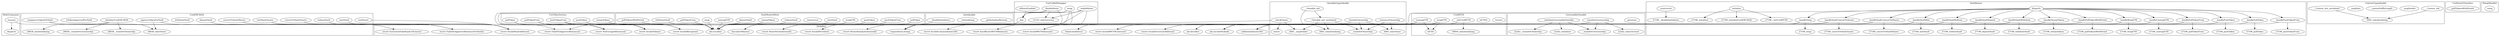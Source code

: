 strict digraph {
subgraph cluster_22371_MultiCommand {
label = "MultiCommand"
"22371_execute" [label="execute"]
"22371_dispatch" [label="dispatch"]
"22371_execute" -> "22371_dispatch"
}subgraph cluster_28838_UseIERC4626 {
label = "UseIERC4626"
"28838_convertToVaultAssets" [label="convertToVaultAssets"]
"28838_totalVaultAssets" [label="totalVaultAssets"]
"28838_convertToVaultShares" [label="convertToVaultShares"]
"28838_initializeUseIERC4626" [label="initializeUseIERC4626"]
"28838_depositVault" [label="depositVault"]
"28838_unapproveTokenForVault" [label="unapproveTokenForVault"]
"28838_vaultAsset" [label="vaultAsset"]
"28838_withdrawVault" [label="withdrawVault"]
"28838_mintVault" [label="mintVault"]
"28838_redeemVault" [label="redeemVault"]
"28838_isTokenApprovedForVault" [label="isTokenApprovedForVault"]
"28838_approveTokenForVault" [label="approveTokenForVault"]
"28838_approveTokenForVault" -> "28838_onlyOwner"
"28838_initializeUseIERC4626" -> "28838__transferOwnership"
"28838_initializeUseIERC4626" -> "28838_onlyInitializing"
"28838_initializeUseIERC4626" -> "28838__transferGovernorship"
"28838_unapproveTokenForVault" -> "28838_onlyOwner"
}subgraph cluster_31143_UseUnifiedSwapper {
label = "UseUnifiedSwapper"
"31143__key" [label="_key"]
"31143_disableRoute" [label="disableRoute"]
"31143_swap" [label="swap"]
"31143_isRouteEnabled" [label="isRouteEnabled"]
"31143_enableRoute" [label="enableRoute"]
"31143_isRouteEnabled" -> "31143__key"
"31143_swap" -> "31143__key"
"31143_enableRoute" -> "31143__key"
"31143_disableRoute" -> "31143_onlyGovernor"
"31143_enableRoute" -> "31143_onlyGovernor"
"31143_disableRoute" -> "31143__key"
}subgraph cluster_2665_OwnableUpgradeable {
label = "OwnableUpgradeable"
"2665_renounceOwnership" [label="renounceOwnership"]
"2665___Ownable_init_unchained" [label="__Ownable_init_unchained"]
"2665_transferOwnership" [label="transferOwnership"]
"2665_owner" [label="owner"]
"2665__transferOwnership" [label="_transferOwnership"]
"2665__checkOwner" [label="_checkOwner"]
"2665___Ownable_init" [label="__Ownable_init"]
"2665___Ownable_init" -> "2665_onlyInitializing"
"2665__checkOwner" -> "2665_owner"
"2665_renounceOwnership" -> "2665__transferOwnership"
"2665___Ownable_init_unchained" -> "2665__msgSender"
"2665___Ownable_init_unchained" -> "2665_onlyInitializing"
"2665__checkOwner" -> "2665__msgSender"
"2665_transferOwnership" -> "2665_onlyOwner"
"2665___Ownable_init" -> "2665___Ownable_init_unchained"
"2665_transferOwnership" -> "2665__transferOwnership"
"2665_renounceOwnership" -> "2665_onlyOwner"
"2665___Ownable_init_unchained" -> "2665__transferOwnership"
}subgraph cluster_5002_ContextUpgradeable {
label = "ContextUpgradeable"
"5002___Context_init" [label="__Context_init"]
"5002__msgSender" [label="_msgSender"]
"5002__contextSuffixLength" [label="_contextSuffixLength"]
"5002__msgData" [label="_msgData"]
"5002___Context_init_unchained" [label="__Context_init_unchained"]
"5002___Context_init" -> "5002_onlyInitializing"
"5002___Context_init_unchained" -> "5002_onlyInitializing"
}subgraph cluster_29257_UsePermitTransfers {
label = "UsePermitTransfers"
"29257_pullTokensWithPermit" [label="pullTokensWithPermit"]
}subgraph cluster_29708_UseTokenActions {
label = "UseTokenActions"
"29708_pushToken" [label="pushToken"]
"29708_pullToken" [label="pullToken"]
"29708_sweepTokens" [label="sweepTokens"]
"29708_pushTokenFrom" [label="pushTokenFrom"]
"29708_pullTokenFrom" [label="pullTokenFrom"]
}subgraph cluster_44589_VaultRouterMock {
label = "VaultRouterMock"
"44589_pushToken" [label="pushToken"]
"44589_wrapETH" [label="wrapETH"]
"44589_mintVault" [label="mintVault"]
"44589_redeemVault" [label="redeemVault"]
"44589_sweepTokens" [label="sweepTokens"]
"44589_constructor" [label="constructor"]
"44589_depositVault" [label="depositVault"]
"44589_unwrapETH" [label="unwrapETH"]
"44589_swap" [label="swap"]
"44589_pullTokenFrom" [label="pullTokenFrom"]
"44589_withdrawVault" [label="withdrawVault"]
"44589_pullTokensWithPermit" [label="pullTokensWithPermit"]
"44589_pullToken" [label="pullToken"]
"44589_pushTokenFrom" [label="pushTokenFrom"]
}subgraph cluster_3088_Initializable {
label = "Initializable"
"3088__getInitializedVersion" [label="_getInitializedVersion"]
"3088__isInitializing" [label="_isInitializing"]
"3088__disableInitializers" [label="_disableInitializers"]
}subgraph cluster_30004_UseWETH {
label = "UseWETH"
"30004_receive" [label="receive"]
"30004_wETH" [label="wETH"]
"30004_wETHA" [label="wETHA"]
"30004_wrapETH" [label="wrapETH"]
"30004_unwrapETH" [label="unwrapETH"]
"30004__initUseWETH" [label="_initUseWETH"]
"30004_unwrapETH" -> "30004_wETH"
"30004_wrapETH" -> "30004_wETH"
"30004__initUseWETH" -> "30004_onlyInitializing"
}subgraph cluster_22262_GovernableOwnable {
label = "GovernableOwnable"
"22262_governor" [label="governor"]
"22262__transferGovernorship" [label="_transferGovernorship"]
"22262_transferGovernorship" [label="transferGovernorship"]
"22262__initializeGovernableOwnable" [label="_initializeGovernableOwnable"]
"22262__initializeGovernableOwnable" -> "22262__transferOwnership"
"22262_transferGovernorship" -> "22262_onlyGovernor"
"22262__initializeGovernableOwnable" -> "22262__transferGovernorship"
"22262_transferGovernorship" -> "22262__transferGovernorship"
"22262__initializeGovernableOwnable" -> "22262_initializer"
}subgraph cluster_37815_ISwapHandler {
label = "ISwapHandler"
"37815_swap" [label="swap"]
}subgraph cluster_27196_VaultRouter {
label = "VaultRouter"
"27196_dispatch" [label="dispatch"]
"27196_initialize" [label="initialize"]
"27196__handlePullToken" [label="_handlePullToken"]
"27196__handlePushTokenFrom" [label="_handlePushTokenFrom"]
"27196__handleVaultWithdraw" [label="_handleVaultWithdraw"]
"27196__handleSweepTokens" [label="_handleSweepTokens"]
"27196__handlePullTokenWithPermit" [label="_handlePullTokenWithPermit"]
"27196__handleVaultConvertToAssets" [label="_handleVaultConvertToAssets"]
"27196__handleWrapETH" [label="_handleWrapETH"]
"27196__handleVaultConvertToShares" [label="_handleVaultConvertToShares"]
"27196__handleUnwrapETH" [label="_handleUnwrapETH"]
"27196__handleVaultMint" [label="_handleVaultMint"]
"27196__handleVaultRedeem" [label="_handleVaultRedeem"]
"27196_constructor" [label="constructor"]
"27196__handleVaultDeposit" [label="_handleVaultDeposit"]
"27196__handlePullTokenFrom" [label="_handlePullTokenFrom"]
"27196__handlePushToken" [label="_handlePushToken"]
"27196__handleSwap" [label="_handleSwap"]
"27196_dispatch" -> "27196__handlePullTokenFrom"
"27196_dispatch" -> "27196__handlePullTokenWithPermit"
"27196__handlePullToken" -> "27196_pullToken"
"27196__handleUnwrapETH" -> "27196_unwrapETH"
"27196_dispatch" -> "27196__handleUnwrapETH"
"27196_dispatch" -> "27196__handleVaultRedeem"
"27196__handlePullTokenFrom" -> "27196_pullTokenFrom"
"27196__handlePullTokenWithPermit" -> "27196_pullTokensWithPermit"
"27196_initialize" -> "27196_initializer"
"27196__handleWrapETH" -> "27196_wrapETH"
"27196_initialize" -> "27196_initializeUseIERC4626"
"27196__handleVaultWithdraw" -> "27196_withdrawVault"
"27196_dispatch" -> "27196__handleWrapETH"
"27196_dispatch" -> "27196__handleSwap"
"27196_dispatch" -> "27196__handleVaultMint"
"27196_dispatch" -> "27196__handlePullToken"
"27196_dispatch" -> "27196__handleVaultDeposit"
"27196_dispatch" -> "27196__handleVaultConvertToShares"
"27196__handlePushToken" -> "27196_pushToken"
"27196__handleVaultConvertToShares" -> "27196_convertToVaultShares"
"27196_constructor" -> "27196__disableInitializers"
"27196__handleVaultDeposit" -> "27196_depositVault"
"27196__handleVaultConvertToAssets" -> "27196_convertToVaultAssets"
"27196__handleVaultRedeem" -> "27196_redeemVault"
"27196__handleVaultMint" -> "27196_mintVault"
"27196_dispatch" -> "27196__handlePushTokenFrom"
"27196__handlePushTokenFrom" -> "27196_pushTokenFrom"
"27196_dispatch" -> "27196__handleVaultConvertToAssets"
"27196_dispatch" -> "27196__handleSweepTokens"
"27196__handleSwap" -> "27196_swap"
"27196_initialize" -> "27196__initUseWETH"
"27196_dispatch" -> "27196__handleVaultWithdraw"
"27196__handleSweepTokens" -> "27196_sweepTokens"
"27196_dispatch" -> "27196__handlePushToken"
}subgraph cluster_solidity {
label = "[Solidity]"
"abi.encode()" 
"revert InvalidVaultAddress()" 
"revert InvalidCommand(uint256)" 
"revert ExecutionFailed(uint256,bytes)" 
"revert InvalidWETHContract()" 
"revert InvalidGovernorAddress()" 
"revert RouteNotAuthorized()" 
"revert InvalidProvider()" 
"abi.encodePacked()" 
"require(bool,string)" 
"abi.decode()" 
"balance(address)" 
"revert InvalidRecipient()" 
"revert InsufficientWETHBalance()" 
"calldataload(uint256)" 
"revert FailedToApproveAllowanceForVault()" 
"revert InvalidWETHAmount()" 
"revert RouteAlreadyAuthorized()" 
"revert NotEnoughAllowance()" 
"revert InvalidToken()" 
"revert FailedToApproveAllowance()" 
"keccak256(bytes)" 
"29708_pushTokenFrom" -> "revert NotEnoughAllowance()"
"29708_sweepTokens" -> "revert InvalidToken()"
"31143_enableRoute" -> "revert RouteAlreadyAuthorized()"
"30004_unwrapETH" -> "revert InsufficientWETHBalance()"
"44589_pushToken" -> "abi.encode()"
"29708_pushToken" -> "revert InvalidRecipient()"
"2665__checkOwner" -> "require(bool,string)"
"27196__handleVaultRedeem" -> "abi.encodePacked()"
"22371_execute" -> "revert ExecutionFailed(uint256,bytes)"
"31143_enableRoute" -> "revert FailedToApproveAllowance()"
"31143_swap" -> "revert InvalidProvider()"
"44589_pullTokenFrom" -> "abi.encode()"
"28838_convertToVaultShares" -> "revert InvalidVaultAddress()"
"29708_pullTokenFrom" -> "revert InvalidToken()"
"44589_redeemVault" -> "abi.encode()"
"30004__initUseWETH" -> "revert InvalidWETHContract()"
"30004_wrapETH" -> "balance(address)"
"44589_pullToken" -> "abi.encode()"
"27196__handleVaultDeposit" -> "abi.encodePacked()"
"27196__handlePushToken" -> "calldataload(uint256)"
"28838_unapproveTokenForVault" -> "revert FailedToApproveAllowanceForVault()"
"27196__handleVaultConvertToShares" -> "abi.encodePacked()"
"30004_unwrapETH" -> "revert InvalidWETHAmount()"
"31143__key" -> "abi.encode()"
"27196__handleVaultRedeem" -> "calldataload(uint256)"
"44589_pushTokenFrom" -> "abi.encode()"
"27196__handleVaultMint" -> "abi.encodePacked()"
"30004_wrapETH" -> "revert InvalidWETHAmount()"
"3088__disableInitializers" -> "require(bool,string)"
"28838_depositVault" -> "revert InvalidVaultAddress()"
"27196__handleVaultConvertToShares" -> "calldataload(uint256)"
"28838_approveTokenForVault" -> "revert FailedToApproveAllowanceForVault()"
"29708_pushToken" -> "revert InvalidToken()"
"28838_totalVaultAssets" -> "revert InvalidVaultAddress()"
"2665_transferOwnership" -> "require(bool,string)"
"28838_vaultAsset" -> "revert InvalidVaultAddress()"
"28838_mintVault" -> "revert InvalidVaultAddress()"
"31143__key" -> "keccak256(bytes)"
"27196__handleVaultDeposit" -> "calldataload(uint256)"
"27196__handleVaultConvertToAssets" -> "abi.encodePacked()"
"44589_wrapETH" -> "abi.encode()"
"27196__handleSweepTokens" -> "abi.encodePacked()"
"44589_depositVault" -> "abi.encode()"
"27196__handleVaultWithdraw" -> "abi.encodePacked()"
"29708_pushTokenFrom" -> "revert InvalidToken()"
"29708_pullTokenFrom" -> "revert NotEnoughAllowance()"
"27196__handlePullToken" -> "calldataload(uint256)"
"22262_transferGovernorship" -> "revert InvalidGovernorAddress()"
"27196__handlePushTokenFrom" -> "calldataload(uint256)"
"44589_swap" -> "abi.encode()"
"44589_sweepTokens" -> "abi.encode()"
"44589_unwrapETH" -> "abi.encode()"
"44589_pullTokensWithPermit" -> "abi.encode()"
"27196__handleSwap" -> "abi.encodePacked()"
"27196__handleUnwrapETH" -> "calldataload(uint256)"
"27196_dispatch" -> "revert InvalidCommand(uint256)"
"31143_swap" -> "revert RouteNotAuthorized()"
"44589_mintVault" -> "abi.encode()"
"27196__handleSweepTokens" -> "calldataload(uint256)"
"27196__handleSwap" -> "abi.decode()"
"27196__handleVaultConvertToAssets" -> "calldataload(uint256)"
"29708_pullToken" -> "revert NotEnoughAllowance()"
"27196__handleVaultMint" -> "calldataload(uint256)"
"31143_disableRoute" -> "revert RouteNotAuthorized()"
"31143_disableRoute" -> "revert FailedToApproveAllowance()"
"27196__handlePullTokenWithPermit" -> "calldataload(uint256)"
"29708_sweepTokens" -> "revert InvalidRecipient()"
"27196__handlePullTokenFrom" -> "calldataload(uint256)"
"44589_withdrawVault" -> "abi.encode()"
"29708_pullToken" -> "revert InvalidToken()"
"29708_pushTokenFrom" -> "revert InvalidRecipient()"
"27196__handleVaultWithdraw" -> "calldataload(uint256)"
"28838_convertToVaultAssets" -> "revert InvalidVaultAddress()"
"28838_redeemVault" -> "revert InvalidVaultAddress()"
"27196__handleWrapETH" -> "calldataload(uint256)"
"31143_swap" -> "abi.encode()"
}
}